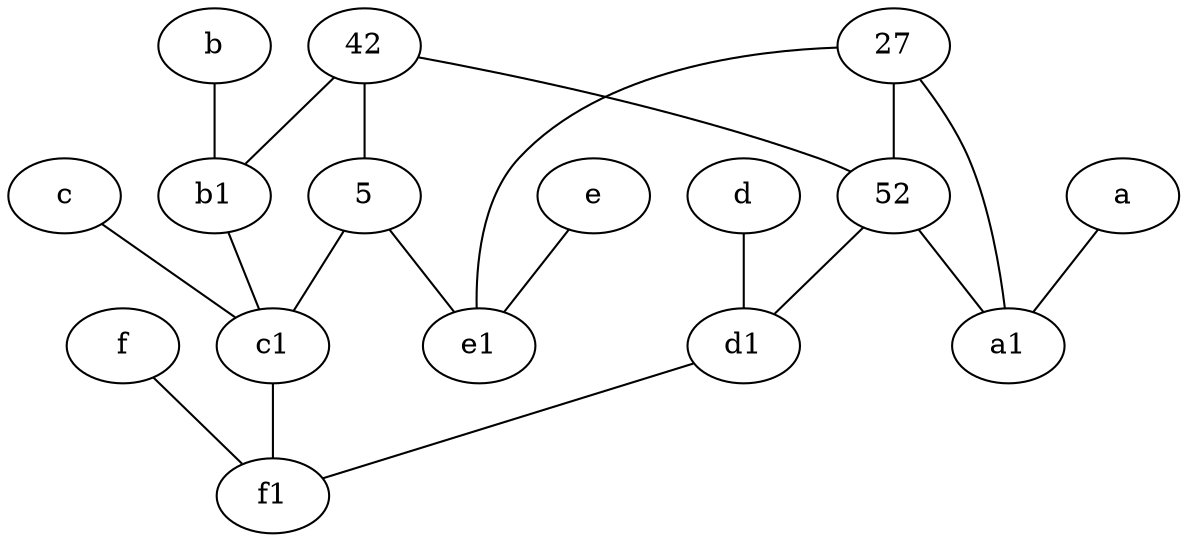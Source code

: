 graph {
	node [labelfontsize=50]
	f [labelfontsize=50 pos="3,9!"]
	27 [labelfontsize=50]
	c1 [labelfontsize=50 pos="4.5,3!"]
	e1 [labelfontsize=50 pos="7,7!"]
	c [labelfontsize=50 pos="4.5,2!"]
	42 [labelfontsize=50]
	b1 [labelfontsize=50 pos="9,4!"]
	d [labelfontsize=50 pos="2,5!"]
	e [labelfontsize=50 pos="7,9!"]
	d1 [labelfontsize=50 pos="3,5!"]
	b [labelfontsize=50 pos="10,4!"]
	5 [labelfontsize=50]
	f1 [labelfontsize=50 pos="3,8!"]
	52 [labelfontsize=50]
	a [labelfontsize=50 pos="8,2!"]
	a1 [labelfontsize=50 pos="8,3!"]
	42 -- 52
	f -- f1
	e -- e1
	5 -- c1
	52 -- a1
	b -- b1
	27 -- e1
	d1 -- f1
	c1 -- f1
	d -- d1
	42 -- b1
	52 -- d1
	27 -- 52
	a -- a1
	c -- c1
	42 -- 5
	b1 -- c1
	27 -- a1
	5 -- e1
}
